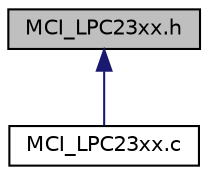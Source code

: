 digraph G
{
  edge [fontname="Helvetica",fontsize="10",labelfontname="Helvetica",labelfontsize="10"];
  node [fontname="Helvetica",fontsize="10",shape=record];
  Node1 [label="MCI_LPC23xx.h",height=0.2,width=0.4,color="black", fillcolor="grey75", style="filled" fontcolor="black"];
  Node1 -> Node2 [dir=back,color="midnightblue",fontsize="10",style="solid",fontname="Helvetica"];
  Node2 [label="MCI_LPC23xx.c",height=0.2,width=0.4,color="black", fillcolor="white", style="filled",URL="$_m_c_i___l_p_c23xx_8c.html"];
}
